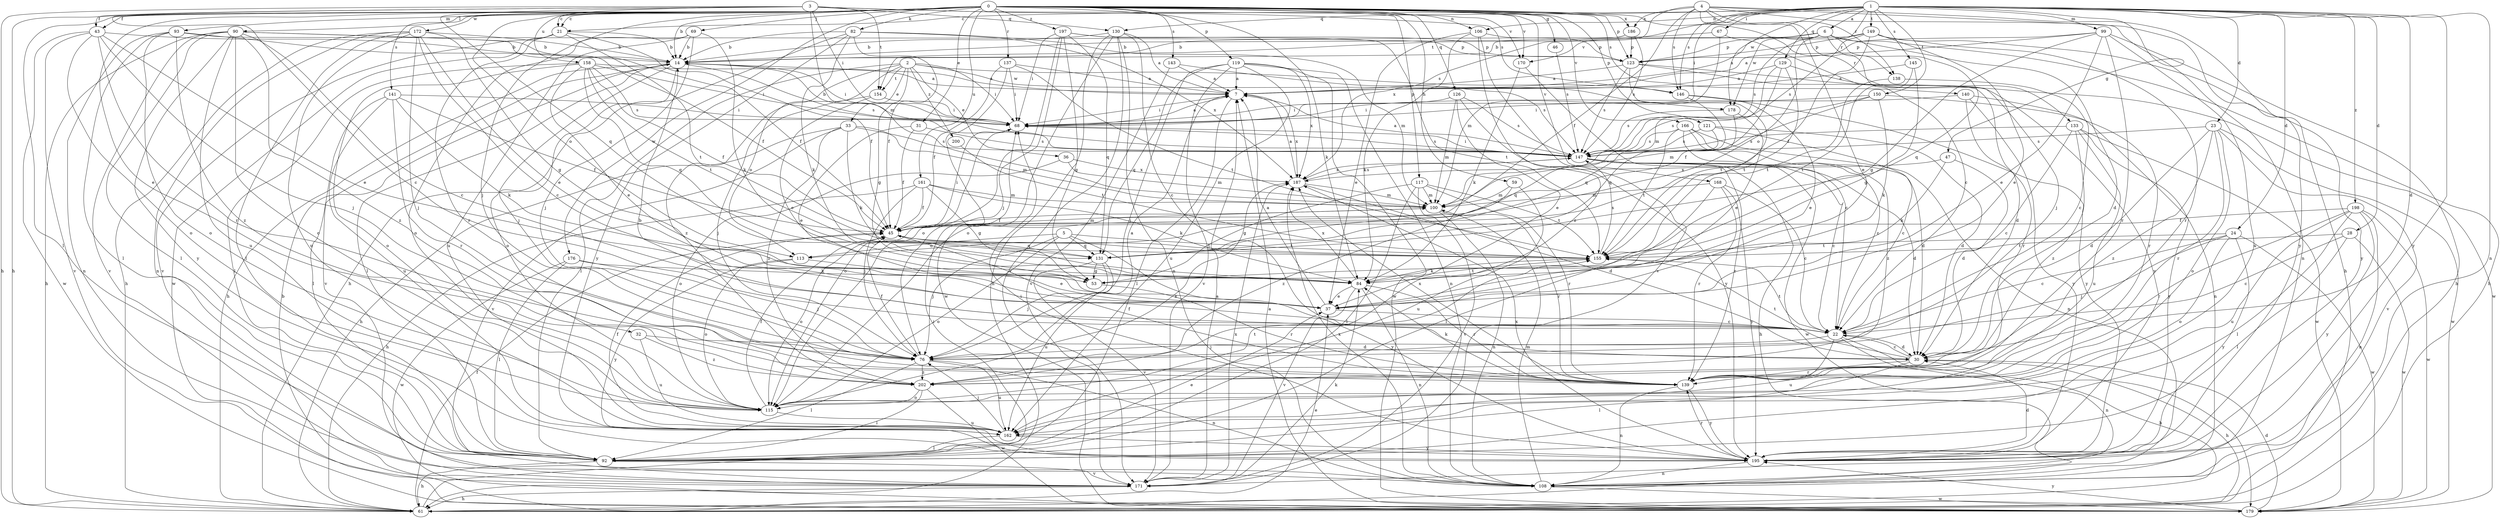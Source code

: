 strict digraph  {
0;
1;
2;
3;
4;
5;
6;
7;
14;
21;
22;
23;
24;
28;
30;
31;
32;
33;
36;
37;
43;
45;
46;
47;
53;
59;
61;
67;
68;
69;
76;
82;
84;
90;
92;
93;
99;
100;
106;
108;
113;
115;
117;
119;
121;
123;
126;
129;
130;
131;
133;
137;
138;
139;
140;
141;
143;
145;
146;
147;
149;
150;
154;
155;
158;
161;
162;
166;
168;
170;
171;
172;
176;
178;
179;
186;
187;
195;
197;
198;
200;
202;
0 -> 14  [label=b];
0 -> 21  [label=c];
0 -> 31  [label=e];
0 -> 32  [label=e];
0 -> 43  [label=f];
0 -> 46  [label=g];
0 -> 59  [label=h];
0 -> 61  [label=h];
0 -> 69  [label=j];
0 -> 76  [label=j];
0 -> 82  [label=k];
0 -> 84  [label=k];
0 -> 90  [label=l];
0 -> 92  [label=l];
0 -> 93  [label=m];
0 -> 106  [label=n];
0 -> 113  [label=o];
0 -> 117  [label=p];
0 -> 119  [label=p];
0 -> 121  [label=p];
0 -> 123  [label=p];
0 -> 126  [label=q];
0 -> 133  [label=r];
0 -> 137  [label=r];
0 -> 140  [label=s];
0 -> 141  [label=s];
0 -> 143  [label=s];
0 -> 158  [label=u];
0 -> 161  [label=u];
0 -> 166  [label=v];
0 -> 168  [label=v];
0 -> 170  [label=v];
0 -> 172  [label=w];
0 -> 176  [label=w];
0 -> 186  [label=x];
0 -> 197  [label=z];
1 -> 6  [label=a];
1 -> 21  [label=c];
1 -> 23  [label=d];
1 -> 24  [label=d];
1 -> 28  [label=d];
1 -> 30  [label=d];
1 -> 47  [label=g];
1 -> 67  [label=i];
1 -> 68  [label=i];
1 -> 99  [label=m];
1 -> 106  [label=n];
1 -> 108  [label=n];
1 -> 113  [label=o];
1 -> 129  [label=q];
1 -> 130  [label=q];
1 -> 145  [label=s];
1 -> 146  [label=s];
1 -> 149  [label=t];
1 -> 150  [label=t];
1 -> 154  [label=t];
1 -> 178  [label=w];
1 -> 195  [label=y];
1 -> 198  [label=z];
2 -> 33  [label=e];
2 -> 36  [label=e];
2 -> 53  [label=g];
2 -> 68  [label=i];
2 -> 92  [label=l];
2 -> 113  [label=o];
2 -> 146  [label=s];
2 -> 154  [label=t];
2 -> 178  [label=w];
2 -> 200  [label=z];
2 -> 202  [label=z];
3 -> 21  [label=c];
3 -> 22  [label=c];
3 -> 43  [label=f];
3 -> 61  [label=h];
3 -> 68  [label=i];
3 -> 100  [label=m];
3 -> 130  [label=q];
3 -> 131  [label=q];
3 -> 146  [label=s];
3 -> 154  [label=t];
3 -> 170  [label=v];
4 -> 22  [label=c];
4 -> 37  [label=e];
4 -> 45  [label=f];
4 -> 61  [label=h];
4 -> 108  [label=n];
4 -> 138  [label=r];
4 -> 146  [label=s];
4 -> 186  [label=x];
4 -> 187  [label=x];
4 -> 195  [label=y];
5 -> 76  [label=j];
5 -> 113  [label=o];
5 -> 115  [label=o];
5 -> 131  [label=q];
5 -> 155  [label=t];
5 -> 195  [label=y];
6 -> 7  [label=a];
6 -> 30  [label=d];
6 -> 61  [label=h];
6 -> 123  [label=p];
6 -> 131  [label=q];
6 -> 138  [label=r];
6 -> 147  [label=s];
6 -> 170  [label=v];
6 -> 178  [label=w];
7 -> 68  [label=i];
7 -> 92  [label=l];
7 -> 187  [label=x];
14 -> 7  [label=a];
14 -> 61  [label=h];
14 -> 68  [label=i];
14 -> 76  [label=j];
14 -> 92  [label=l];
14 -> 115  [label=o];
14 -> 147  [label=s];
14 -> 171  [label=v];
21 -> 14  [label=b];
21 -> 45  [label=f];
21 -> 139  [label=r];
21 -> 155  [label=t];
21 -> 171  [label=v];
21 -> 179  [label=w];
22 -> 30  [label=d];
22 -> 61  [label=h];
22 -> 76  [label=j];
22 -> 108  [label=n];
22 -> 155  [label=t];
22 -> 162  [label=u];
23 -> 30  [label=d];
23 -> 115  [label=o];
23 -> 139  [label=r];
23 -> 147  [label=s];
23 -> 171  [label=v];
23 -> 179  [label=w];
23 -> 202  [label=z];
24 -> 22  [label=c];
24 -> 76  [label=j];
24 -> 115  [label=o];
24 -> 155  [label=t];
24 -> 179  [label=w];
24 -> 195  [label=y];
28 -> 22  [label=c];
28 -> 92  [label=l];
28 -> 155  [label=t];
28 -> 179  [label=w];
30 -> 14  [label=b];
30 -> 22  [label=c];
30 -> 61  [label=h];
30 -> 92  [label=l];
30 -> 139  [label=r];
30 -> 155  [label=t];
31 -> 37  [label=e];
31 -> 45  [label=f];
31 -> 147  [label=s];
32 -> 30  [label=d];
32 -> 162  [label=u];
32 -> 202  [label=z];
33 -> 61  [label=h];
33 -> 84  [label=k];
33 -> 100  [label=m];
33 -> 147  [label=s];
33 -> 171  [label=v];
33 -> 202  [label=z];
36 -> 100  [label=m];
36 -> 115  [label=o];
36 -> 187  [label=x];
37 -> 7  [label=a];
37 -> 22  [label=c];
43 -> 14  [label=b];
43 -> 37  [label=e];
43 -> 76  [label=j];
43 -> 115  [label=o];
43 -> 139  [label=r];
43 -> 171  [label=v];
43 -> 179  [label=w];
45 -> 68  [label=i];
45 -> 100  [label=m];
45 -> 115  [label=o];
45 -> 131  [label=q];
45 -> 155  [label=t];
46 -> 147  [label=s];
47 -> 30  [label=d];
47 -> 84  [label=k];
47 -> 187  [label=x];
53 -> 139  [label=r];
59 -> 100  [label=m];
59 -> 162  [label=u];
59 -> 202  [label=z];
61 -> 37  [label=e];
61 -> 45  [label=f];
61 -> 68  [label=i];
67 -> 14  [label=b];
67 -> 76  [label=j];
67 -> 100  [label=m];
68 -> 7  [label=a];
68 -> 14  [label=b];
68 -> 115  [label=o];
68 -> 147  [label=s];
69 -> 14  [label=b];
69 -> 76  [label=j];
69 -> 84  [label=k];
69 -> 115  [label=o];
69 -> 162  [label=u];
76 -> 7  [label=a];
76 -> 45  [label=f];
76 -> 92  [label=l];
76 -> 108  [label=n];
76 -> 162  [label=u];
76 -> 202  [label=z];
82 -> 14  [label=b];
82 -> 45  [label=f];
82 -> 61  [label=h];
82 -> 84  [label=k];
82 -> 100  [label=m];
82 -> 187  [label=x];
82 -> 195  [label=y];
84 -> 37  [label=e];
84 -> 108  [label=n];
84 -> 139  [label=r];
84 -> 155  [label=t];
84 -> 171  [label=v];
84 -> 187  [label=x];
90 -> 14  [label=b];
90 -> 22  [label=c];
90 -> 45  [label=f];
90 -> 61  [label=h];
90 -> 92  [label=l];
90 -> 115  [label=o];
90 -> 162  [label=u];
90 -> 171  [label=v];
90 -> 195  [label=y];
90 -> 202  [label=z];
92 -> 37  [label=e];
92 -> 61  [label=h];
92 -> 171  [label=v];
93 -> 45  [label=f];
93 -> 92  [label=l];
93 -> 108  [label=n];
93 -> 115  [label=o];
93 -> 123  [label=p];
93 -> 202  [label=z];
99 -> 7  [label=a];
99 -> 37  [label=e];
99 -> 53  [label=g];
99 -> 61  [label=h];
99 -> 123  [label=p];
99 -> 139  [label=r];
99 -> 162  [label=u];
100 -> 45  [label=f];
100 -> 108  [label=n];
100 -> 139  [label=r];
106 -> 37  [label=e];
106 -> 84  [label=k];
106 -> 123  [label=p];
106 -> 171  [label=v];
106 -> 202  [label=z];
108 -> 100  [label=m];
108 -> 179  [label=w];
108 -> 187  [label=x];
113 -> 37  [label=e];
113 -> 115  [label=o];
113 -> 195  [label=y];
115 -> 45  [label=f];
115 -> 155  [label=t];
115 -> 162  [label=u];
115 -> 187  [label=x];
117 -> 53  [label=g];
117 -> 92  [label=l];
117 -> 100  [label=m];
117 -> 139  [label=r];
117 -> 155  [label=t];
117 -> 171  [label=v];
119 -> 7  [label=a];
119 -> 76  [label=j];
119 -> 108  [label=n];
119 -> 131  [label=q];
119 -> 162  [label=u];
119 -> 171  [label=v];
119 -> 179  [label=w];
119 -> 187  [label=x];
121 -> 22  [label=c];
121 -> 30  [label=d];
121 -> 131  [label=q];
121 -> 147  [label=s];
123 -> 7  [label=a];
123 -> 30  [label=d];
123 -> 147  [label=s];
123 -> 155  [label=t];
123 -> 195  [label=y];
126 -> 37  [label=e];
126 -> 68  [label=i];
126 -> 100  [label=m];
126 -> 147  [label=s];
126 -> 195  [label=y];
129 -> 7  [label=a];
129 -> 45  [label=f];
129 -> 100  [label=m];
129 -> 155  [label=t];
129 -> 179  [label=w];
130 -> 7  [label=a];
130 -> 14  [label=b];
130 -> 22  [label=c];
130 -> 61  [label=h];
130 -> 108  [label=n];
130 -> 115  [label=o];
130 -> 171  [label=v];
131 -> 53  [label=g];
131 -> 76  [label=j];
131 -> 162  [label=u];
131 -> 171  [label=v];
133 -> 22  [label=c];
133 -> 147  [label=s];
133 -> 162  [label=u];
133 -> 179  [label=w];
133 -> 195  [label=y];
133 -> 202  [label=z];
137 -> 7  [label=a];
137 -> 45  [label=f];
137 -> 68  [label=i];
137 -> 155  [label=t];
137 -> 179  [label=w];
138 -> 22  [label=c];
138 -> 155  [label=t];
139 -> 45  [label=f];
139 -> 84  [label=k];
139 -> 108  [label=n];
139 -> 187  [label=x];
139 -> 195  [label=y];
140 -> 68  [label=i];
140 -> 108  [label=n];
140 -> 139  [label=r];
140 -> 195  [label=y];
141 -> 45  [label=f];
141 -> 68  [label=i];
141 -> 84  [label=k];
141 -> 92  [label=l];
141 -> 139  [label=r];
141 -> 162  [label=u];
143 -> 7  [label=a];
143 -> 147  [label=s];
143 -> 171  [label=v];
145 -> 7  [label=a];
145 -> 53  [label=g];
145 -> 155  [label=t];
146 -> 37  [label=e];
146 -> 131  [label=q];
146 -> 195  [label=y];
147 -> 7  [label=a];
147 -> 22  [label=c];
147 -> 30  [label=d];
147 -> 61  [label=h];
147 -> 68  [label=i];
147 -> 139  [label=r];
147 -> 179  [label=w];
147 -> 187  [label=x];
149 -> 14  [label=b];
149 -> 37  [label=e];
149 -> 45  [label=f];
149 -> 123  [label=p];
149 -> 139  [label=r];
149 -> 147  [label=s];
149 -> 195  [label=y];
150 -> 68  [label=i];
150 -> 84  [label=k];
150 -> 100  [label=m];
150 -> 139  [label=r];
150 -> 147  [label=s];
154 -> 37  [label=e];
154 -> 68  [label=i];
154 -> 76  [label=j];
155 -> 84  [label=k];
155 -> 147  [label=s];
158 -> 7  [label=a];
158 -> 37  [label=e];
158 -> 45  [label=f];
158 -> 68  [label=i];
158 -> 92  [label=l];
158 -> 115  [label=o];
158 -> 131  [label=q];
158 -> 147  [label=s];
158 -> 155  [label=t];
161 -> 45  [label=f];
161 -> 53  [label=g];
161 -> 61  [label=h];
161 -> 76  [label=j];
161 -> 84  [label=k];
161 -> 100  [label=m];
162 -> 45  [label=f];
162 -> 76  [label=j];
162 -> 92  [label=l];
162 -> 195  [label=y];
166 -> 22  [label=c];
166 -> 30  [label=d];
166 -> 108  [label=n];
166 -> 147  [label=s];
166 -> 155  [label=t];
166 -> 202  [label=z];
168 -> 22  [label=c];
168 -> 92  [label=l];
168 -> 100  [label=m];
168 -> 139  [label=r];
168 -> 195  [label=y];
170 -> 22  [label=c];
170 -> 84  [label=k];
171 -> 7  [label=a];
171 -> 61  [label=h];
171 -> 84  [label=k];
171 -> 187  [label=x];
172 -> 14  [label=b];
172 -> 22  [label=c];
172 -> 37  [label=e];
172 -> 53  [label=g];
172 -> 61  [label=h];
172 -> 76  [label=j];
172 -> 92  [label=l];
172 -> 108  [label=n];
172 -> 162  [label=u];
176 -> 76  [label=j];
176 -> 84  [label=k];
176 -> 92  [label=l];
176 -> 179  [label=w];
178 -> 37  [label=e];
178 -> 131  [label=q];
178 -> 147  [label=s];
179 -> 7  [label=a];
179 -> 14  [label=b];
179 -> 30  [label=d];
179 -> 195  [label=y];
186 -> 14  [label=b];
186 -> 123  [label=p];
186 -> 147  [label=s];
187 -> 7  [label=a];
187 -> 30  [label=d];
187 -> 100  [label=m];
187 -> 147  [label=s];
195 -> 30  [label=d];
195 -> 68  [label=i];
195 -> 108  [label=n];
195 -> 139  [label=r];
195 -> 187  [label=x];
197 -> 53  [label=g];
197 -> 68  [label=i];
197 -> 76  [label=j];
197 -> 115  [label=o];
197 -> 123  [label=p];
197 -> 131  [label=q];
197 -> 155  [label=t];
198 -> 45  [label=f];
198 -> 92  [label=l];
198 -> 108  [label=n];
198 -> 139  [label=r];
198 -> 162  [label=u];
198 -> 179  [label=w];
198 -> 195  [label=y];
200 -> 155  [label=t];
202 -> 92  [label=l];
202 -> 115  [label=o];
202 -> 179  [label=w];
}
